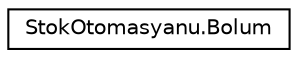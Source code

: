 digraph "Graphical Class Hierarchy"
{
  edge [fontname="Helvetica",fontsize="10",labelfontname="Helvetica",labelfontsize="10"];
  node [fontname="Helvetica",fontsize="10",shape=record];
  rankdir="LR";
  Node0 [label="StokOtomasyanu.Bolum",height=0.2,width=0.4,color="black", fillcolor="white", style="filled",URL="$class_stok_otomasyanu_1_1_bolum.html"];
}

